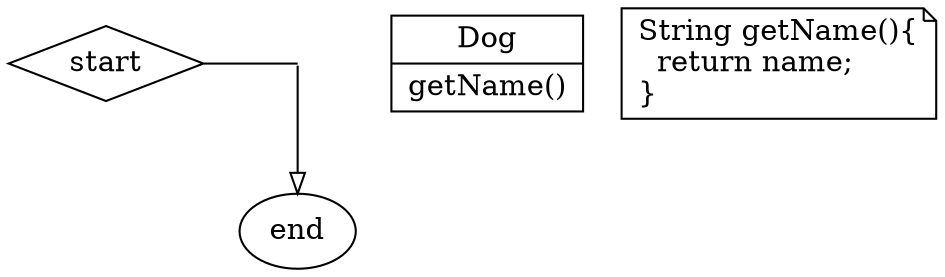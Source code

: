 digraph G {

start[shape=diamond];
corner[label="",shape=none];
{rank=same; start; corner;}

start -> corner [arrowhead=none,headclip=false];
corner -> end [tailclip=false, weight=10, arrowhead=empty];

subgraph class {
//    layers="bottom:top";
    
Dog [//layer="bottom",
     shape=record,
     label="{Dog|<func>getName()}"];

// Point [layer="top", shape=point, label=""];


comment[shape=note, label="String getName(){\l  return name;\l}\l"];

// Point -> comment [arrowtail=dot, tailclip=false];
}



}